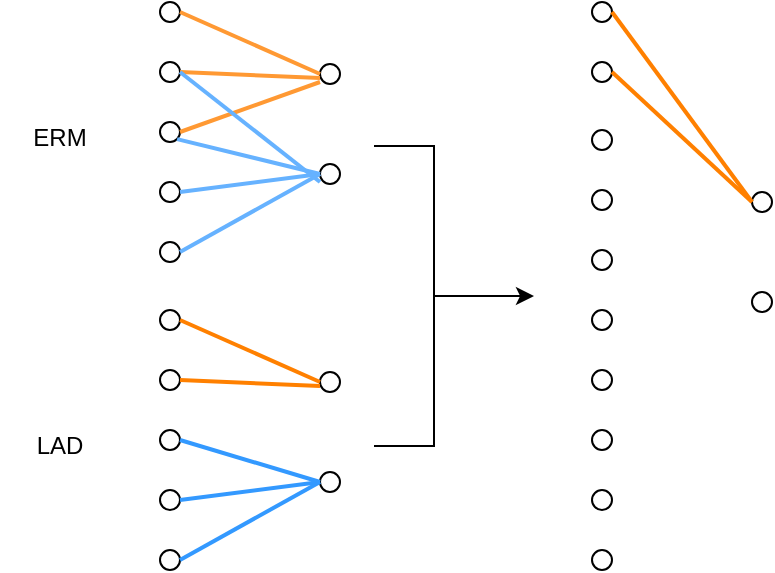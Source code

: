 <mxfile version="26.0.1">
  <diagram name="第 1 页" id="Y5imS60aNz2UqjZGpG41">
    <mxGraphModel dx="728" dy="421" grid="1" gridSize="10" guides="1" tooltips="1" connect="1" arrows="1" fold="1" page="1" pageScale="1" pageWidth="827" pageHeight="1169" math="0" shadow="0">
      <root>
        <mxCell id="0" />
        <mxCell id="1" parent="0" />
        <mxCell id="pDlCXlPNkBOMOFqIXInU-1" value="" style="ellipse;whiteSpace=wrap;html=1;aspect=fixed;" vertex="1" parent="1">
          <mxGeometry x="200" y="79" width="10" height="10" as="geometry" />
        </mxCell>
        <mxCell id="pDlCXlPNkBOMOFqIXInU-2" value="" style="ellipse;whiteSpace=wrap;html=1;aspect=fixed;" vertex="1" parent="1">
          <mxGeometry x="200" y="109" width="10" height="10" as="geometry" />
        </mxCell>
        <mxCell id="pDlCXlPNkBOMOFqIXInU-3" value="" style="ellipse;whiteSpace=wrap;html=1;aspect=fixed;" vertex="1" parent="1">
          <mxGeometry x="200" y="139" width="10" height="10" as="geometry" />
        </mxCell>
        <mxCell id="pDlCXlPNkBOMOFqIXInU-4" value="" style="ellipse;whiteSpace=wrap;html=1;aspect=fixed;" vertex="1" parent="1">
          <mxGeometry x="200" y="169" width="10" height="10" as="geometry" />
        </mxCell>
        <mxCell id="pDlCXlPNkBOMOFqIXInU-5" value="" style="ellipse;whiteSpace=wrap;html=1;aspect=fixed;" vertex="1" parent="1">
          <mxGeometry x="200" y="199" width="10" height="10" as="geometry" />
        </mxCell>
        <mxCell id="pDlCXlPNkBOMOFqIXInU-6" value="" style="ellipse;whiteSpace=wrap;html=1;aspect=fixed;" vertex="1" parent="1">
          <mxGeometry x="280" y="110" width="10" height="10" as="geometry" />
        </mxCell>
        <mxCell id="pDlCXlPNkBOMOFqIXInU-7" value="" style="ellipse;whiteSpace=wrap;html=1;aspect=fixed;" vertex="1" parent="1">
          <mxGeometry x="280" y="160" width="10" height="10" as="geometry" />
        </mxCell>
        <mxCell id="pDlCXlPNkBOMOFqIXInU-13" value="" style="endArrow=none;html=1;strokeWidth=2;rounded=0;fillColor=#d5e8d4;strokeColor=#FF9933;exitX=1;exitY=0.5;exitDx=0;exitDy=0;entryX=0;entryY=0.5;entryDx=0;entryDy=0;" edge="1" parent="1" source="pDlCXlPNkBOMOFqIXInU-1" target="pDlCXlPNkBOMOFqIXInU-6">
          <mxGeometry width="50" height="50" relative="1" as="geometry">
            <mxPoint x="250" y="79" as="sourcePoint" />
            <mxPoint x="300" y="29" as="targetPoint" />
          </mxGeometry>
        </mxCell>
        <mxCell id="pDlCXlPNkBOMOFqIXInU-14" value="" style="endArrow=none;html=1;strokeWidth=2;rounded=0;fillColor=#d5e8d4;strokeColor=#FF9933;exitX=1;exitY=0.5;exitDx=0;exitDy=0;" edge="1" parent="1" source="pDlCXlPNkBOMOFqIXInU-2">
          <mxGeometry width="50" height="50" relative="1" as="geometry">
            <mxPoint x="225" y="97" as="sourcePoint" />
            <mxPoint x="280" y="117" as="targetPoint" />
          </mxGeometry>
        </mxCell>
        <mxCell id="pDlCXlPNkBOMOFqIXInU-15" value="" style="endArrow=none;html=1;strokeWidth=2;rounded=0;fillColor=#d5e8d4;strokeColor=#FF9933;exitX=1;exitY=0.5;exitDx=0;exitDy=0;" edge="1" parent="1" source="pDlCXlPNkBOMOFqIXInU-3">
          <mxGeometry width="50" height="50" relative="1" as="geometry">
            <mxPoint x="225" y="127" as="sourcePoint" />
            <mxPoint x="280" y="119" as="targetPoint" />
          </mxGeometry>
        </mxCell>
        <mxCell id="pDlCXlPNkBOMOFqIXInU-16" value="" style="endArrow=none;html=1;strokeWidth=2;rounded=0;fillColor=#dae8fc;strokeColor=#66B2FF;entryX=0;entryY=0.5;entryDx=0;entryDy=0;exitX=1;exitY=1;exitDx=0;exitDy=0;" edge="1" parent="1" source="pDlCXlPNkBOMOFqIXInU-3" target="pDlCXlPNkBOMOFqIXInU-7">
          <mxGeometry width="50" height="50" relative="1" as="geometry">
            <mxPoint x="220" y="149" as="sourcePoint" />
            <mxPoint x="390" y="249" as="targetPoint" />
          </mxGeometry>
        </mxCell>
        <mxCell id="pDlCXlPNkBOMOFqIXInU-17" value="" style="endArrow=none;html=1;strokeWidth=2;rounded=0;fillColor=#dae8fc;strokeColor=#66B2FF;exitX=1;exitY=0.5;exitDx=0;exitDy=0;" edge="1" parent="1" source="pDlCXlPNkBOMOFqIXInU-2">
          <mxGeometry width="50" height="50" relative="1" as="geometry">
            <mxPoint x="230" y="159" as="sourcePoint" />
            <mxPoint x="280" y="169" as="targetPoint" />
          </mxGeometry>
        </mxCell>
        <mxCell id="pDlCXlPNkBOMOFqIXInU-18" value="" style="endArrow=none;html=1;strokeWidth=2;rounded=0;fillColor=#dae8fc;strokeColor=#66B2FF;exitX=1;exitY=0.5;exitDx=0;exitDy=0;entryX=0;entryY=0.5;entryDx=0;entryDy=0;" edge="1" parent="1" source="pDlCXlPNkBOMOFqIXInU-4" target="pDlCXlPNkBOMOFqIXInU-7">
          <mxGeometry width="50" height="50" relative="1" as="geometry">
            <mxPoint x="225" y="127" as="sourcePoint" />
            <mxPoint x="290" y="179" as="targetPoint" />
          </mxGeometry>
        </mxCell>
        <mxCell id="pDlCXlPNkBOMOFqIXInU-19" value="" style="endArrow=none;html=1;strokeWidth=2;rounded=0;fillColor=#dae8fc;strokeColor=#66B2FF;exitX=1;exitY=0.5;exitDx=0;exitDy=0;entryX=0;entryY=0.5;entryDx=0;entryDy=0;" edge="1" parent="1" source="pDlCXlPNkBOMOFqIXInU-5" target="pDlCXlPNkBOMOFqIXInU-7">
          <mxGeometry width="50" height="50" relative="1" as="geometry">
            <mxPoint x="225" y="187" as="sourcePoint" />
            <mxPoint x="290" y="178" as="targetPoint" />
          </mxGeometry>
        </mxCell>
        <mxCell id="pDlCXlPNkBOMOFqIXInU-20" value="ERM" style="text;html=1;align=center;verticalAlign=middle;whiteSpace=wrap;rounded=0;" vertex="1" parent="1">
          <mxGeometry x="120" y="131.5" width="60" height="30" as="geometry" />
        </mxCell>
        <mxCell id="pDlCXlPNkBOMOFqIXInU-21" value="" style="ellipse;whiteSpace=wrap;html=1;aspect=fixed;" vertex="1" parent="1">
          <mxGeometry x="200" y="233" width="10" height="10" as="geometry" />
        </mxCell>
        <mxCell id="pDlCXlPNkBOMOFqIXInU-22" value="" style="ellipse;whiteSpace=wrap;html=1;aspect=fixed;" vertex="1" parent="1">
          <mxGeometry x="200" y="263" width="10" height="10" as="geometry" />
        </mxCell>
        <mxCell id="pDlCXlPNkBOMOFqIXInU-23" value="" style="ellipse;whiteSpace=wrap;html=1;aspect=fixed;" vertex="1" parent="1">
          <mxGeometry x="200" y="293" width="10" height="10" as="geometry" />
        </mxCell>
        <mxCell id="pDlCXlPNkBOMOFqIXInU-24" value="" style="ellipse;whiteSpace=wrap;html=1;aspect=fixed;" vertex="1" parent="1">
          <mxGeometry x="200" y="323" width="10" height="10" as="geometry" />
        </mxCell>
        <mxCell id="pDlCXlPNkBOMOFqIXInU-25" value="" style="ellipse;whiteSpace=wrap;html=1;aspect=fixed;" vertex="1" parent="1">
          <mxGeometry x="200" y="353" width="10" height="10" as="geometry" />
        </mxCell>
        <mxCell id="pDlCXlPNkBOMOFqIXInU-26" value="" style="ellipse;whiteSpace=wrap;html=1;aspect=fixed;" vertex="1" parent="1">
          <mxGeometry x="280" y="264" width="10" height="10" as="geometry" />
        </mxCell>
        <mxCell id="pDlCXlPNkBOMOFqIXInU-27" value="" style="ellipse;whiteSpace=wrap;html=1;aspect=fixed;" vertex="1" parent="1">
          <mxGeometry x="280" y="314" width="10" height="10" as="geometry" />
        </mxCell>
        <mxCell id="pDlCXlPNkBOMOFqIXInU-28" value="" style="endArrow=none;html=1;strokeWidth=2;rounded=0;fillColor=#f8cecc;strokeColor=#FF8000;exitX=1;exitY=0.5;exitDx=0;exitDy=0;entryX=0;entryY=0.5;entryDx=0;entryDy=0;" edge="1" parent="1" source="pDlCXlPNkBOMOFqIXInU-21" target="pDlCXlPNkBOMOFqIXInU-26">
          <mxGeometry width="50" height="50" relative="1" as="geometry">
            <mxPoint x="250" y="233" as="sourcePoint" />
            <mxPoint x="300" y="183" as="targetPoint" />
          </mxGeometry>
        </mxCell>
        <mxCell id="pDlCXlPNkBOMOFqIXInU-29" value="" style="endArrow=none;html=1;strokeWidth=2;rounded=0;fillColor=#f8cecc;strokeColor=#FF8000;exitX=1;exitY=0.5;exitDx=0;exitDy=0;" edge="1" parent="1" source="pDlCXlPNkBOMOFqIXInU-22">
          <mxGeometry width="50" height="50" relative="1" as="geometry">
            <mxPoint x="225" y="251" as="sourcePoint" />
            <mxPoint x="280" y="271" as="targetPoint" />
          </mxGeometry>
        </mxCell>
        <mxCell id="pDlCXlPNkBOMOFqIXInU-31" value="" style="endArrow=none;html=1;strokeWidth=2;rounded=0;fillColor=#1ba1e2;strokeColor=#3399FF;entryX=0;entryY=0.5;entryDx=0;entryDy=0;exitX=1;exitY=0.5;exitDx=0;exitDy=0;" edge="1" parent="1" target="pDlCXlPNkBOMOFqIXInU-27" source="pDlCXlPNkBOMOFqIXInU-23">
          <mxGeometry width="50" height="50" relative="1" as="geometry">
            <mxPoint x="220" y="303" as="sourcePoint" />
            <mxPoint x="390" y="403" as="targetPoint" />
          </mxGeometry>
        </mxCell>
        <mxCell id="pDlCXlPNkBOMOFqIXInU-33" value="" style="endArrow=none;html=1;strokeWidth=2;rounded=0;fillColor=#1ba1e2;strokeColor=#3399FF;exitX=1;exitY=0.5;exitDx=0;exitDy=0;entryX=0;entryY=0.5;entryDx=0;entryDy=0;" edge="1" parent="1" source="pDlCXlPNkBOMOFqIXInU-24" target="pDlCXlPNkBOMOFqIXInU-27">
          <mxGeometry width="50" height="50" relative="1" as="geometry">
            <mxPoint x="225" y="281" as="sourcePoint" />
            <mxPoint x="290" y="333" as="targetPoint" />
          </mxGeometry>
        </mxCell>
        <mxCell id="pDlCXlPNkBOMOFqIXInU-34" value="" style="endArrow=none;html=1;strokeWidth=2;rounded=0;fillColor=#1ba1e2;strokeColor=#3399FF;exitX=1;exitY=0.5;exitDx=0;exitDy=0;entryX=0;entryY=0.5;entryDx=0;entryDy=0;" edge="1" parent="1" source="pDlCXlPNkBOMOFqIXInU-25" target="pDlCXlPNkBOMOFqIXInU-27">
          <mxGeometry width="50" height="50" relative="1" as="geometry">
            <mxPoint x="225" y="341" as="sourcePoint" />
            <mxPoint x="290" y="332" as="targetPoint" />
          </mxGeometry>
        </mxCell>
        <mxCell id="pDlCXlPNkBOMOFqIXInU-35" value="LAD" style="text;html=1;align=center;verticalAlign=middle;whiteSpace=wrap;rounded=0;" vertex="1" parent="1">
          <mxGeometry x="120" y="285.5" width="60" height="30" as="geometry" />
        </mxCell>
        <mxCell id="pDlCXlPNkBOMOFqIXInU-36" value="" style="ellipse;whiteSpace=wrap;html=1;aspect=fixed;" vertex="1" parent="1">
          <mxGeometry x="416" y="143" width="10" height="10" as="geometry" />
        </mxCell>
        <mxCell id="pDlCXlPNkBOMOFqIXInU-37" value="" style="ellipse;whiteSpace=wrap;html=1;aspect=fixed;" vertex="1" parent="1">
          <mxGeometry x="416" y="173" width="10" height="10" as="geometry" />
        </mxCell>
        <mxCell id="pDlCXlPNkBOMOFqIXInU-38" value="" style="ellipse;whiteSpace=wrap;html=1;aspect=fixed;" vertex="1" parent="1">
          <mxGeometry x="416" y="203" width="10" height="10" as="geometry" />
        </mxCell>
        <mxCell id="pDlCXlPNkBOMOFqIXInU-39" value="" style="ellipse;whiteSpace=wrap;html=1;aspect=fixed;" vertex="1" parent="1">
          <mxGeometry x="416" y="233" width="10" height="10" as="geometry" />
        </mxCell>
        <mxCell id="pDlCXlPNkBOMOFqIXInU-40" value="" style="ellipse;whiteSpace=wrap;html=1;aspect=fixed;" vertex="1" parent="1">
          <mxGeometry x="416" y="263" width="10" height="10" as="geometry" />
        </mxCell>
        <mxCell id="pDlCXlPNkBOMOFqIXInU-41" value="" style="ellipse;whiteSpace=wrap;html=1;aspect=fixed;" vertex="1" parent="1">
          <mxGeometry x="496" y="174" width="10" height="10" as="geometry" />
        </mxCell>
        <mxCell id="pDlCXlPNkBOMOFqIXInU-42" value="" style="ellipse;whiteSpace=wrap;html=1;aspect=fixed;" vertex="1" parent="1">
          <mxGeometry x="496" y="224" width="10" height="10" as="geometry" />
        </mxCell>
        <mxCell id="pDlCXlPNkBOMOFqIXInU-54" value="" style="ellipse;whiteSpace=wrap;html=1;aspect=fixed;" vertex="1" parent="1">
          <mxGeometry x="416" y="79" width="10" height="10" as="geometry" />
        </mxCell>
        <mxCell id="pDlCXlPNkBOMOFqIXInU-55" value="" style="ellipse;whiteSpace=wrap;html=1;aspect=fixed;" vertex="1" parent="1">
          <mxGeometry x="416" y="109" width="10" height="10" as="geometry" />
        </mxCell>
        <mxCell id="pDlCXlPNkBOMOFqIXInU-64" value="" style="ellipse;whiteSpace=wrap;html=1;aspect=fixed;" vertex="1" parent="1">
          <mxGeometry x="416" y="293" width="10" height="10" as="geometry" />
        </mxCell>
        <mxCell id="pDlCXlPNkBOMOFqIXInU-65" value="" style="ellipse;whiteSpace=wrap;html=1;aspect=fixed;" vertex="1" parent="1">
          <mxGeometry x="416" y="323" width="10" height="10" as="geometry" />
        </mxCell>
        <mxCell id="pDlCXlPNkBOMOFqIXInU-66" value="" style="ellipse;whiteSpace=wrap;html=1;aspect=fixed;" vertex="1" parent="1">
          <mxGeometry x="416" y="353" width="10" height="10" as="geometry" />
        </mxCell>
        <mxCell id="pDlCXlPNkBOMOFqIXInU-73" style="edgeStyle=orthogonalEdgeStyle;rounded=0;orthogonalLoop=1;jettySize=auto;html=1;exitX=0;exitY=0.5;exitDx=0;exitDy=0;exitPerimeter=0;" edge="1" parent="1" source="pDlCXlPNkBOMOFqIXInU-72">
          <mxGeometry relative="1" as="geometry">
            <mxPoint x="387" y="226" as="targetPoint" />
          </mxGeometry>
        </mxCell>
        <mxCell id="pDlCXlPNkBOMOFqIXInU-72" value="" style="strokeWidth=1;html=1;shape=mxgraph.flowchart.annotation_1;align=left;pointerEvents=1;flipH=1;" vertex="1" parent="1">
          <mxGeometry x="307" y="151" width="30" height="150" as="geometry" />
        </mxCell>
        <mxCell id="pDlCXlPNkBOMOFqIXInU-74" value="" style="endArrow=none;html=1;strokeWidth=2;rounded=0;fillColor=#f8cecc;strokeColor=#FF8000;exitX=1;exitY=0.5;exitDx=0;exitDy=0;entryX=0;entryY=0.5;entryDx=0;entryDy=0;" edge="1" parent="1" source="pDlCXlPNkBOMOFqIXInU-54" target="pDlCXlPNkBOMOFqIXInU-41">
          <mxGeometry width="50" height="50" relative="1" as="geometry">
            <mxPoint x="220" y="248" as="sourcePoint" />
            <mxPoint x="290" y="279" as="targetPoint" />
          </mxGeometry>
        </mxCell>
        <mxCell id="pDlCXlPNkBOMOFqIXInU-76" value="" style="endArrow=none;html=1;strokeWidth=2;rounded=0;fillColor=#f8cecc;strokeColor=#FF8000;exitX=1;exitY=0.5;exitDx=0;exitDy=0;entryX=0;entryY=0.5;entryDx=0;entryDy=0;" edge="1" parent="1" source="pDlCXlPNkBOMOFqIXInU-55" target="pDlCXlPNkBOMOFqIXInU-41">
          <mxGeometry width="50" height="50" relative="1" as="geometry">
            <mxPoint x="530" y="86" as="sourcePoint" />
            <mxPoint x="600" y="89" as="targetPoint" />
          </mxGeometry>
        </mxCell>
      </root>
    </mxGraphModel>
  </diagram>
</mxfile>
